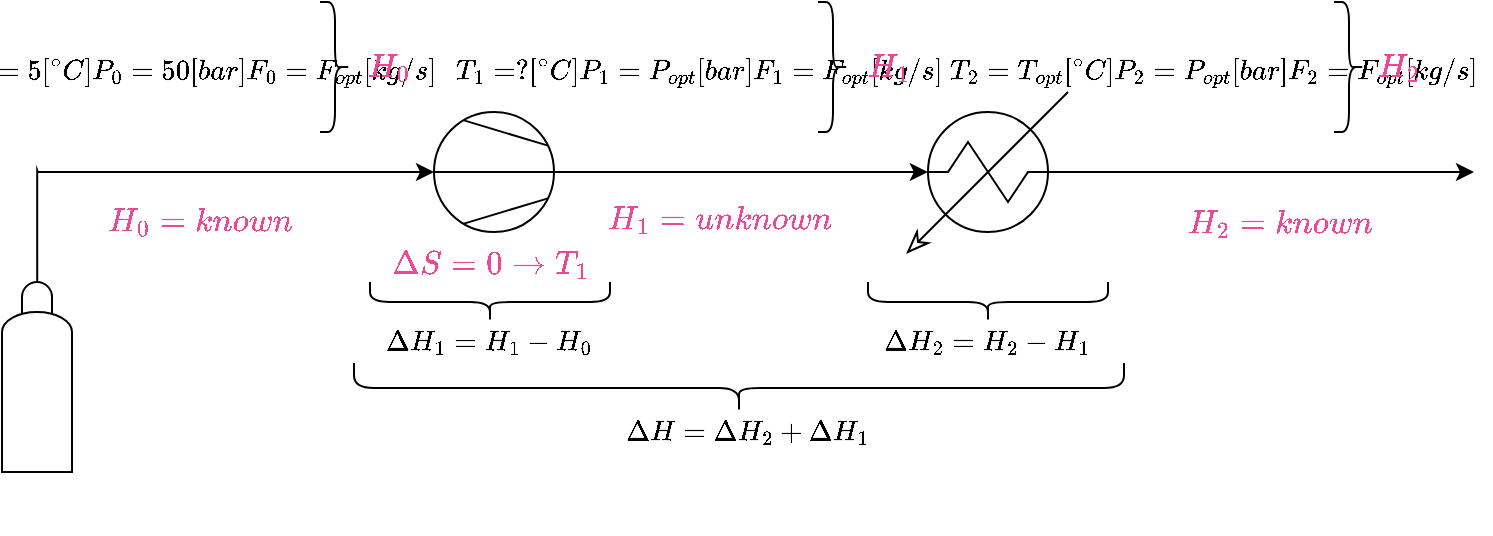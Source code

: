 <mxfile version="16.5.3" type="device"><diagram id="yNhXjhQ7gIVXkqR51Wi7" name="Page-1"><mxGraphModel dx="1422" dy="774" grid="1" gridSize="10" guides="1" tooltips="1" connect="1" arrows="1" fold="1" page="1" pageScale="1" pageWidth="1169" pageHeight="827" math="1" shadow="0"><root><mxCell id="0"/><mxCell id="1" parent="0"/><mxCell id="Vw3t5kciocwzsbLf_j2Q-16" style="edgeStyle=orthogonalEdgeStyle;rounded=0;orthogonalLoop=1;jettySize=auto;html=1;entryX=0;entryY=0.5;entryDx=0;entryDy=0;entryPerimeter=0;exitX=0.503;exitY=0.001;exitDx=0;exitDy=0;exitPerimeter=0;" parent="1" source="Vw3t5kciocwzsbLf_j2Q-1" target="Vw3t5kciocwzsbLf_j2Q-7" edge="1"><mxGeometry relative="1" as="geometry"><Array as="points"><mxPoint x="139" y="329"/><mxPoint x="139" y="329"/></Array></mxGeometry></mxCell><mxCell id="Vw3t5kciocwzsbLf_j2Q-1" value="&lt;p style=&quot;line-height: 0&quot;&gt;&lt;br&gt;&lt;/p&gt;" style="shape=mxgraph.pid.vessels.gas_bottle;html=1;pointerEvents=1;align=center;verticalLabelPosition=bottom;verticalAlign=top;dashed=0;" parent="1" vertex="1"><mxGeometry x="121" y="385" width="35" height="95" as="geometry"/></mxCell><mxCell id="Vw3t5kciocwzsbLf_j2Q-22" style="edgeStyle=orthogonalEdgeStyle;rounded=0;orthogonalLoop=1;jettySize=auto;html=1;entryX=0.124;entryY=0.5;entryDx=0;entryDy=0;entryPerimeter=0;" parent="1" source="Vw3t5kciocwzsbLf_j2Q-7" target="Vw3t5kciocwzsbLf_j2Q-19" edge="1"><mxGeometry relative="1" as="geometry"/></mxCell><mxCell id="Vw3t5kciocwzsbLf_j2Q-7" value="" style="shape=mxgraph.pid.compressors_-_iso.compressor_(centrifugal);html=1;pointerEvents=1;align=center;verticalLabelPosition=bottom;verticalAlign=top;dashed=0;rounded=0;shadow=0;glass=0;sketch=0;fillColor=default;" parent="1" vertex="1"><mxGeometry x="337" y="300" width="60" height="60" as="geometry"/></mxCell><mxCell id="Vw3t5kciocwzsbLf_j2Q-19" value="" style="shape=mxgraph.pid.heat_exchangers.heater;html=1;pointerEvents=1;align=center;verticalLabelPosition=bottom;verticalAlign=top;dashed=0;rounded=0;shadow=0;glass=0;sketch=0;fillColor=default;" parent="1" vertex="1"><mxGeometry x="574" y="290" width="80" height="80" as="geometry"/></mxCell><mxCell id="Vw3t5kciocwzsbLf_j2Q-24" style="edgeStyle=orthogonalEdgeStyle;rounded=0;orthogonalLoop=1;jettySize=auto;html=1;exitX=0.876;exitY=0.5;exitDx=0;exitDy=0;exitPerimeter=0;" parent="1" source="Vw3t5kciocwzsbLf_j2Q-19" edge="1"><mxGeometry relative="1" as="geometry"><mxPoint x="670" y="350" as="sourcePoint"/><mxPoint x="857" y="330" as="targetPoint"/></mxGeometry></mxCell><mxCell id="Vw3t5kciocwzsbLf_j2Q-27" value="&lt;font color=&quot;#e94a93&quot; face=&quot;SFMono-Regular, Menlo, Monaco, Consolas, Liberation Mono, Courier New, monospace&quot;&gt;&lt;span style=&quot;font-size: 14px ; background-color: rgb(24 , 26 , 27)&quot;&gt;$$\Delta S = 0 \rightarrow T_1 $$&lt;br&gt;&lt;/span&gt;&lt;/font&gt;" style="text;html=1;strokeColor=none;fillColor=none;align=center;verticalAlign=middle;whiteSpace=wrap;rounded=0;shadow=0;glass=0;sketch=0;" parent="1" vertex="1"><mxGeometry x="330" y="370" width="70" height="30" as="geometry"/></mxCell><mxCell id="Vw3t5kciocwzsbLf_j2Q-28" value="$$ T_0 = 5 [^\circ C] \\&lt;br&gt;&amp;nbsp;P_0 = 50 [bar] \\&lt;br&gt;&amp;nbsp;F_0 = F_{opt} [kg/s] $$" style="text;html=1;strokeColor=none;fillColor=none;align=center;verticalAlign=middle;whiteSpace=wrap;rounded=0;shadow=0;glass=0;sketch=0;" parent="1" vertex="1"><mxGeometry x="139" y="250" width="160" height="60" as="geometry"/></mxCell><mxCell id="Vw3t5kciocwzsbLf_j2Q-29" value="$$ T_1 = ? [^\circ C] \\&lt;br&gt;&amp;nbsp;P_1 = P_{opt} [bar] \\&lt;br&gt;&amp;nbsp;F_1 = F_{opt} [kg/s] $$" style="text;html=1;strokeColor=none;fillColor=none;align=center;verticalAlign=middle;whiteSpace=wrap;rounded=0;shadow=0;glass=0;sketch=0;" parent="1" vertex="1"><mxGeometry x="390" y="250" width="160" height="60" as="geometry"/></mxCell><mxCell id="Vw3t5kciocwzsbLf_j2Q-30" value="$$ T_2 = T_{opt} [^\circ C] \\&lt;br&gt;&amp;nbsp;P_2 = P_{opt} [bar] \\&lt;br&gt;&amp;nbsp;F_2 = F_{opt} [kg/s] $$" style="text;html=1;strokeColor=none;fillColor=none;align=center;verticalAlign=middle;whiteSpace=wrap;rounded=0;shadow=0;glass=0;sketch=0;" parent="1" vertex="1"><mxGeometry x="647" y="250" width="160" height="60" as="geometry"/></mxCell><mxCell id="Vw3t5kciocwzsbLf_j2Q-32" value="&lt;font color=&quot;#e94a93&quot; face=&quot;SFMono-Regular, Menlo, Monaco, Consolas, Liberation Mono, Courier New, monospace&quot;&gt;&lt;span style=&quot;font-size: 14px ; background-color: rgb(24 , 26 , 27)&quot;&gt;$$ H_0 = known $$&lt;/span&gt;&lt;/font&gt;" style="text;html=1;strokeColor=none;fillColor=none;align=center;verticalAlign=middle;whiteSpace=wrap;rounded=0;shadow=0;glass=0;sketch=0;" parent="1" vertex="1"><mxGeometry x="190" y="340" width="60" height="30" as="geometry"/></mxCell><mxCell id="Vw3t5kciocwzsbLf_j2Q-33" value="&lt;font color=&quot;#e94a93&quot; face=&quot;SFMono-Regular, Menlo, Monaco, Consolas, Liberation Mono, Courier New, monospace&quot;&gt;&lt;span style=&quot;font-size: 14px ; background-color: rgb(24 , 26 , 27)&quot;&gt;$$ H_1 = unknown$$&lt;/span&gt;&lt;/font&gt;" style="text;html=1;strokeColor=none;fillColor=none;align=center;verticalAlign=middle;whiteSpace=wrap;rounded=0;shadow=0;glass=0;sketch=0;" parent="1" vertex="1"><mxGeometry x="450" y="340" width="60" height="30" as="geometry"/></mxCell><mxCell id="Vw3t5kciocwzsbLf_j2Q-34" value="&lt;font color=&quot;#e94a93&quot; face=&quot;SFMono-Regular, Menlo, Monaco, Consolas, Liberation Mono, Courier New, monospace&quot;&gt;&lt;span style=&quot;font-size: 14px ; background-color: rgb(24 , 26 , 27)&quot;&gt;$$ H_2&amp;nbsp; =&amp;nbsp; known $$&lt;br&gt;&lt;/span&gt;&lt;/font&gt;" style="text;html=1;strokeColor=none;fillColor=none;align=center;verticalAlign=middle;whiteSpace=wrap;rounded=0;shadow=0;glass=0;sketch=0;" parent="1" vertex="1"><mxGeometry x="730" y="350" width="60" height="30" as="geometry"/></mxCell><mxCell id="Vw3t5kciocwzsbLf_j2Q-36" value="$$ \Delta H = \Delta H_2 + \Delta H_1 $$" style="text;html=1;strokeColor=none;fillColor=none;align=center;verticalAlign=middle;whiteSpace=wrap;rounded=0;shadow=0;glass=0;sketch=0;" parent="1" vertex="1"><mxGeometry x="414" y="430" width="160" height="60" as="geometry"/></mxCell><mxCell id="Vw3t5kciocwzsbLf_j2Q-37" value="" style="shape=curlyBracket;whiteSpace=wrap;html=1;rounded=1;shadow=0;glass=0;labelBackgroundColor=none;sketch=0;fontColor=#E94A93;fillColor=default;rotation=-90;" parent="1" vertex="1"><mxGeometry x="355" y="335" width="20" height="120" as="geometry"/></mxCell><mxCell id="Vw3t5kciocwzsbLf_j2Q-38" value="$$ \Delta H_1 = H_1 - H_0 $$" style="text;html=1;strokeColor=none;fillColor=none;align=center;verticalAlign=middle;whiteSpace=wrap;rounded=0;shadow=0;glass=0;sketch=0;" parent="1" vertex="1"><mxGeometry x="285" y="385" width="160" height="60" as="geometry"/></mxCell><mxCell id="Vw3t5kciocwzsbLf_j2Q-39" value="" style="shape=curlyBracket;whiteSpace=wrap;html=1;rounded=1;shadow=0;glass=0;labelBackgroundColor=none;sketch=0;fontColor=#E94A93;fillColor=default;rotation=-90;" parent="1" vertex="1"><mxGeometry x="604" y="335" width="20" height="120" as="geometry"/></mxCell><mxCell id="Vw3t5kciocwzsbLf_j2Q-40" value="$$ \Delta H_2 = H_2 - H_1$$" style="text;html=1;strokeColor=none;fillColor=none;align=center;verticalAlign=middle;whiteSpace=wrap;rounded=0;shadow=0;glass=0;sketch=0;" parent="1" vertex="1"><mxGeometry x="534" y="385" width="160" height="60" as="geometry"/></mxCell><mxCell id="EfChZc8iigYSOunMawft-1" value="" style="shape=curlyBracket;whiteSpace=wrap;html=1;rounded=1;shadow=0;glass=0;labelBackgroundColor=none;sketch=0;fontColor=#E94A93;fillColor=default;rotation=-180;" vertex="1" parent="1"><mxGeometry x="280" y="245" width="15" height="65" as="geometry"/></mxCell><mxCell id="EfChZc8iigYSOunMawft-2" value="" style="shape=curlyBracket;whiteSpace=wrap;html=1;rounded=1;shadow=0;glass=0;labelBackgroundColor=none;sketch=0;fontColor=#E94A93;fillColor=default;rotation=-180;" vertex="1" parent="1"><mxGeometry x="529" y="245" width="15" height="65" as="geometry"/></mxCell><mxCell id="EfChZc8iigYSOunMawft-4" value="" style="shape=curlyBracket;whiteSpace=wrap;html=1;rounded=1;shadow=0;glass=0;labelBackgroundColor=none;sketch=0;fontColor=#E94A93;fillColor=default;rotation=-180;" vertex="1" parent="1"><mxGeometry x="787" y="245" width="15" height="65" as="geometry"/></mxCell><mxCell id="EfChZc8iigYSOunMawft-5" value="&lt;font color=&quot;#e94a93&quot; face=&quot;SFMono-Regular, Menlo, Monaco, Consolas, Liberation Mono, Courier New, monospace&quot;&gt;&lt;span style=&quot;font-size: 14px ; background-color: rgb(24 , 26 , 27)&quot;&gt;$$ H_0 $$&lt;/span&gt;&lt;/font&gt;" style="text;html=1;strokeColor=none;fillColor=none;align=center;verticalAlign=middle;whiteSpace=wrap;rounded=0;shadow=0;glass=0;sketch=0;" vertex="1" parent="1"><mxGeometry x="285" y="262.5" width="60" height="30" as="geometry"/></mxCell><mxCell id="EfChZc8iigYSOunMawft-6" value="&lt;font color=&quot;#e94a93&quot; face=&quot;SFMono-Regular, Menlo, Monaco, Consolas, Liberation Mono, Courier New, monospace&quot;&gt;&lt;span style=&quot;font-size: 14px ; background-color: rgb(24 , 26 , 27)&quot;&gt;$$ H_1 $$&lt;/span&gt;&lt;/font&gt;" style="text;html=1;strokeColor=none;fillColor=none;align=center;verticalAlign=middle;whiteSpace=wrap;rounded=0;shadow=0;glass=0;sketch=0;" vertex="1" parent="1"><mxGeometry x="535" y="262.5" width="60" height="30" as="geometry"/></mxCell><mxCell id="EfChZc8iigYSOunMawft-7" value="&lt;font color=&quot;#e94a93&quot; face=&quot;SFMono-Regular, Menlo, Monaco, Consolas, Liberation Mono, Courier New, monospace&quot;&gt;&lt;span style=&quot;font-size: 14px ; background-color: rgb(24 , 26 , 27)&quot;&gt;$$ H_2 $$&lt;/span&gt;&lt;/font&gt;" style="text;html=1;strokeColor=none;fillColor=none;align=center;verticalAlign=middle;whiteSpace=wrap;rounded=0;shadow=0;glass=0;sketch=0;" vertex="1" parent="1"><mxGeometry x="790" y="262.5" width="60" height="30" as="geometry"/></mxCell><mxCell id="EfChZc8iigYSOunMawft-8" value="" style="shape=curlyBracket;whiteSpace=wrap;html=1;rounded=1;shadow=0;glass=0;labelBackgroundColor=none;sketch=0;fontColor=#E94A93;fillColor=default;rotation=-90;" vertex="1" parent="1"><mxGeometry x="477" y="245.5" width="25" height="385" as="geometry"/></mxCell></root></mxGraphModel></diagram></mxfile>